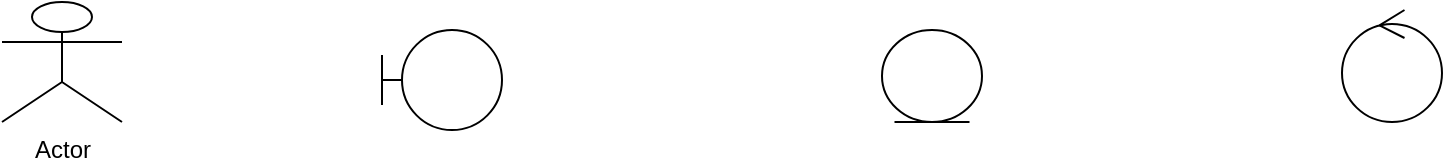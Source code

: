 <mxfile version="28.1.1">
  <diagram name="Page-1" id="zFLus_jdpnkVGk_Gd-1q">
    <mxGraphModel dx="884" dy="1499" grid="1" gridSize="10" guides="1" tooltips="1" connect="1" arrows="1" fold="1" page="0" pageScale="1" pageWidth="850" pageHeight="1100" math="0" shadow="0">
      <root>
        <mxCell id="0" />
        <mxCell id="1" parent="0" />
        <mxCell id="ARE_1-Zvm_cil5ujiEe5-3" value="Actor" style="shape=umlActor;verticalLabelPosition=bottom;verticalAlign=top;html=1;" vertex="1" parent="1">
          <mxGeometry x="100" y="-420" width="60" height="60" as="geometry" />
        </mxCell>
        <mxCell id="ARE_1-Zvm_cil5ujiEe5-6" value="" style="ellipse;shape=umlControl;whiteSpace=wrap;html=1;" vertex="1" parent="1">
          <mxGeometry x="770" y="-416" width="50" height="56" as="geometry" />
        </mxCell>
        <mxCell id="ARE_1-Zvm_cil5ujiEe5-7" value="" style="ellipse;shape=umlEntity;whiteSpace=wrap;html=1;" vertex="1" parent="1">
          <mxGeometry x="540" y="-406" width="50" height="46" as="geometry" />
        </mxCell>
        <mxCell id="ARE_1-Zvm_cil5ujiEe5-8" value="" style="shape=umlBoundary;whiteSpace=wrap;html=1;" vertex="1" parent="1">
          <mxGeometry x="290" y="-406" width="60" height="50" as="geometry" />
        </mxCell>
      </root>
    </mxGraphModel>
  </diagram>
</mxfile>
